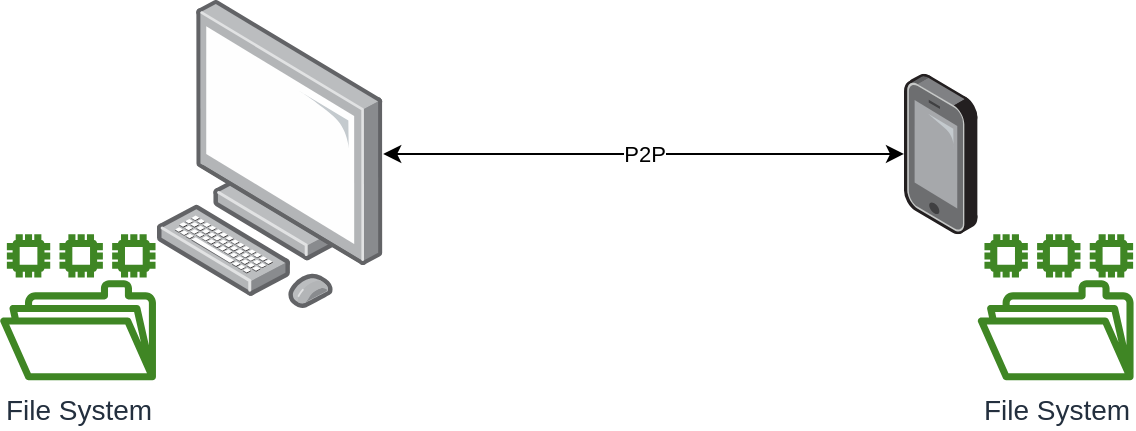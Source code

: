 <mxfile version="21.0.2" type="device"><diagram name="Page-1" id="22AHXLmaJTA7nAjbN-V7"><mxGraphModel dx="1050" dy="575" grid="1" gridSize="17" guides="1" tooltips="1" connect="1" arrows="1" fold="1" page="1" pageScale="1" pageWidth="850" pageHeight="1100" math="0" shadow="0"><root><mxCell id="0"/><mxCell id="1" parent="0"/><mxCell id="ALhsF_qSfV7mhI8K05bf-5" value="" style="points=[];aspect=fixed;html=1;align=center;shadow=0;dashed=0;image;image=img/lib/allied_telesis/computer_and_terminals/Personal_Computer.svg;" vertex="1" parent="1"><mxGeometry x="170" y="119" width="113.6" height="153.96" as="geometry"/></mxCell><mxCell id="ALhsF_qSfV7mhI8K05bf-6" value="" style="points=[];aspect=fixed;html=1;align=center;shadow=0;dashed=0;image;image=img/lib/allied_telesis/computer_and_terminals/Smartphone.svg;" vertex="1" parent="1"><mxGeometry x="544" y="155.84" width="36.8" height="80.29" as="geometry"/></mxCell><mxCell id="ALhsF_qSfV7mhI8K05bf-7" value="&lt;font style=&quot;font-size: 14px;&quot;&gt;File System&lt;/font&gt;" style="sketch=0;outlineConnect=0;fontColor=#232F3E;gradientColor=none;fillColor=#3F8624;strokeColor=none;dashed=0;verticalLabelPosition=bottom;verticalAlign=top;align=center;html=1;fontSize=12;fontStyle=0;aspect=fixed;pointerEvents=1;shape=mxgraph.aws4.file_system;" vertex="1" parent="1"><mxGeometry x="92" y="236.13" width="78" height="73" as="geometry"/></mxCell><mxCell id="ALhsF_qSfV7mhI8K05bf-9" value="&lt;font style=&quot;font-size: 14px;&quot;&gt;File System&lt;/font&gt;" style="sketch=0;outlineConnect=0;fontColor=#232F3E;gradientColor=none;fillColor=#3F8624;strokeColor=none;dashed=0;verticalLabelPosition=bottom;verticalAlign=top;align=center;html=1;fontSize=12;fontStyle=0;aspect=fixed;pointerEvents=1;shape=mxgraph.aws4.file_system;" vertex="1" parent="1"><mxGeometry x="580.8" y="236.13" width="78" height="73" as="geometry"/></mxCell><mxCell id="ALhsF_qSfV7mhI8K05bf-11" value="P2P" style="endArrow=classic;startArrow=classic;html=1;rounded=0;" edge="1" parent="1" source="ALhsF_qSfV7mhI8K05bf-5" target="ALhsF_qSfV7mhI8K05bf-6"><mxGeometry width="50" height="50" relative="1" as="geometry"><mxPoint x="374" y="254" as="sourcePoint"/><mxPoint x="424" y="204" as="targetPoint"/></mxGeometry></mxCell></root></mxGraphModel></diagram></mxfile>